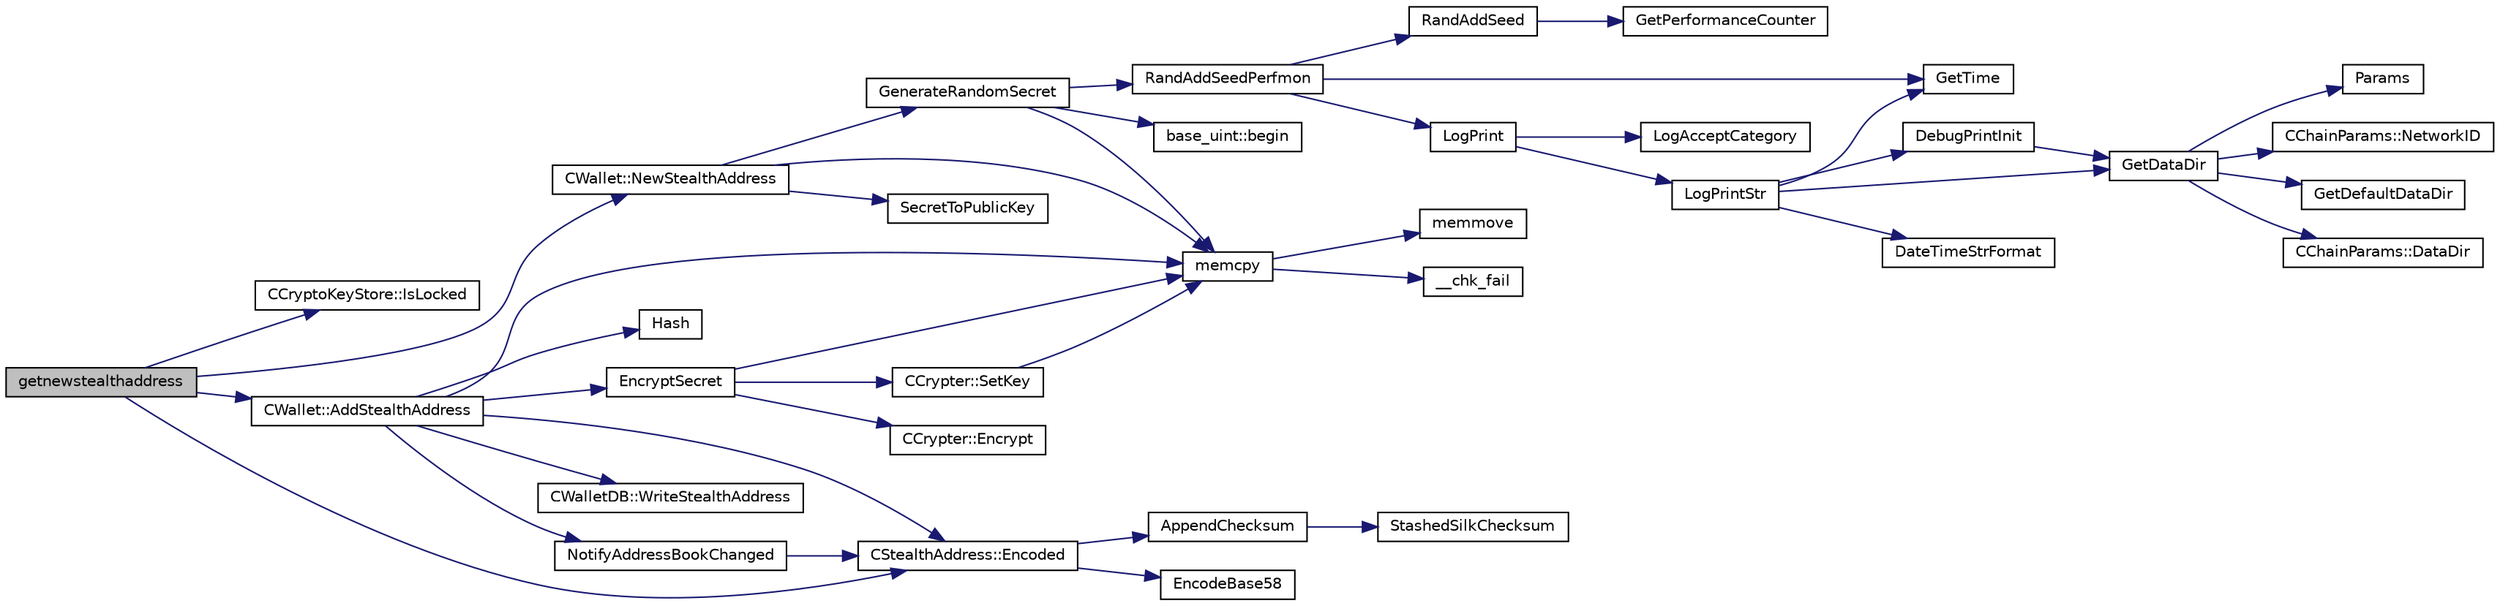 digraph "getnewstealthaddress"
{
  edge [fontname="Helvetica",fontsize="10",labelfontname="Helvetica",labelfontsize="10"];
  node [fontname="Helvetica",fontsize="10",shape=record];
  rankdir="LR";
  Node635 [label="getnewstealthaddress",height=0.2,width=0.4,color="black", fillcolor="grey75", style="filled", fontcolor="black"];
  Node635 -> Node636 [color="midnightblue",fontsize="10",style="solid",fontname="Helvetica"];
  Node636 [label="CCryptoKeyStore::IsLocked",height=0.2,width=0.4,color="black", fillcolor="white", style="filled",URL="$db/dad/class_c_crypto_key_store.html#a52919fa284a3aa10f1b4bd6018b6dbee"];
  Node635 -> Node637 [color="midnightblue",fontsize="10",style="solid",fontname="Helvetica"];
  Node637 [label="CWallet::NewStealthAddress",height=0.2,width=0.4,color="black", fillcolor="white", style="filled",URL="$d2/de5/class_c_wallet.html#ae3bb56ad5d165525e45e4a0c9ad034f2"];
  Node637 -> Node638 [color="midnightblue",fontsize="10",style="solid",fontname="Helvetica"];
  Node638 [label="GenerateRandomSecret",height=0.2,width=0.4,color="black", fillcolor="white", style="filled",URL="$db/d2d/stealth_8cpp.html#ab09bf0ded4faa17a866c79087b0b20a8"];
  Node638 -> Node639 [color="midnightblue",fontsize="10",style="solid",fontname="Helvetica"];
  Node639 [label="RandAddSeedPerfmon",height=0.2,width=0.4,color="black", fillcolor="white", style="filled",URL="$df/d2d/util_8cpp.html#a786af12a87491f8dc24351d93b9833b6"];
  Node639 -> Node640 [color="midnightblue",fontsize="10",style="solid",fontname="Helvetica"];
  Node640 [label="RandAddSeed",height=0.2,width=0.4,color="black", fillcolor="white", style="filled",URL="$df/d2d/util_8cpp.html#ab699fbdf803610a4e2060fd87787f7e0"];
  Node640 -> Node641 [color="midnightblue",fontsize="10",style="solid",fontname="Helvetica"];
  Node641 [label="GetPerformanceCounter",height=0.2,width=0.4,color="black", fillcolor="white", style="filled",URL="$d8/d3c/util_8h.html#acd4d9988b9bb3f31fddf72a34b2bc37f"];
  Node639 -> Node642 [color="midnightblue",fontsize="10",style="solid",fontname="Helvetica"];
  Node642 [label="GetTime",height=0.2,width=0.4,color="black", fillcolor="white", style="filled",URL="$df/d2d/util_8cpp.html#a46fac5fba8ba905b5f9acb364f5d8c6f"];
  Node639 -> Node643 [color="midnightblue",fontsize="10",style="solid",fontname="Helvetica"];
  Node643 [label="LogPrint",height=0.2,width=0.4,color="black", fillcolor="white", style="filled",URL="$d8/d3c/util_8h.html#aab1f837a2366f424bdc996fdf6352171"];
  Node643 -> Node644 [color="midnightblue",fontsize="10",style="solid",fontname="Helvetica"];
  Node644 [label="LogAcceptCategory",height=0.2,width=0.4,color="black", fillcolor="white", style="filled",URL="$d8/d3c/util_8h.html#a343d2a13efe00125f78d25dafb0a8d98"];
  Node643 -> Node645 [color="midnightblue",fontsize="10",style="solid",fontname="Helvetica"];
  Node645 [label="LogPrintStr",height=0.2,width=0.4,color="black", fillcolor="white", style="filled",URL="$d8/d3c/util_8h.html#afd4c3002b2797c0560adddb6af3ca1da"];
  Node645 -> Node646 [color="midnightblue",fontsize="10",style="solid",fontname="Helvetica"];
  Node646 [label="DebugPrintInit",height=0.2,width=0.4,color="black", fillcolor="white", style="filled",URL="$df/d2d/util_8cpp.html#a751ff5f21d880737811136b5e0bcea12"];
  Node646 -> Node647 [color="midnightblue",fontsize="10",style="solid",fontname="Helvetica"];
  Node647 [label="GetDataDir",height=0.2,width=0.4,color="black", fillcolor="white", style="filled",URL="$df/d2d/util_8cpp.html#ab83866a054745d4b30a3948a1b44beba"];
  Node647 -> Node648 [color="midnightblue",fontsize="10",style="solid",fontname="Helvetica"];
  Node648 [label="Params",height=0.2,width=0.4,color="black", fillcolor="white", style="filled",URL="$df/dbf/chainparams_8cpp.html#ace5c5b706d71a324a417dd2db394fd4a",tooltip="Return the currently selected parameters. "];
  Node647 -> Node649 [color="midnightblue",fontsize="10",style="solid",fontname="Helvetica"];
  Node649 [label="CChainParams::NetworkID",height=0.2,width=0.4,color="black", fillcolor="white", style="filled",URL="$d1/d4f/class_c_chain_params.html#a90dc493ec0c0325c98c3ac06eb99862b"];
  Node647 -> Node650 [color="midnightblue",fontsize="10",style="solid",fontname="Helvetica"];
  Node650 [label="GetDefaultDataDir",height=0.2,width=0.4,color="black", fillcolor="white", style="filled",URL="$df/d2d/util_8cpp.html#ab272995de020a3bcbf743be630e485c6"];
  Node647 -> Node651 [color="midnightblue",fontsize="10",style="solid",fontname="Helvetica"];
  Node651 [label="CChainParams::DataDir",height=0.2,width=0.4,color="black", fillcolor="white", style="filled",URL="$d1/d4f/class_c_chain_params.html#a959488b5d8e6fe62857940b831d73a78"];
  Node645 -> Node647 [color="midnightblue",fontsize="10",style="solid",fontname="Helvetica"];
  Node645 -> Node652 [color="midnightblue",fontsize="10",style="solid",fontname="Helvetica"];
  Node652 [label="DateTimeStrFormat",height=0.2,width=0.4,color="black", fillcolor="white", style="filled",URL="$df/d2d/util_8cpp.html#a749bc6776c8ec72d7c5e4dea56aee415"];
  Node645 -> Node642 [color="midnightblue",fontsize="10",style="solid",fontname="Helvetica"];
  Node638 -> Node653 [color="midnightblue",fontsize="10",style="solid",fontname="Helvetica"];
  Node653 [label="base_uint::begin",height=0.2,width=0.4,color="black", fillcolor="white", style="filled",URL="$da/df7/classbase__uint.html#aaa32054bf4e8fbb31d54a75f6065174d"];
  Node638 -> Node654 [color="midnightblue",fontsize="10",style="solid",fontname="Helvetica"];
  Node654 [label="memcpy",height=0.2,width=0.4,color="black", fillcolor="white", style="filled",URL="$d5/d9f/glibc__compat_8cpp.html#a0f46826ab0466591e136db24394923cf"];
  Node654 -> Node655 [color="midnightblue",fontsize="10",style="solid",fontname="Helvetica"];
  Node655 [label="memmove",height=0.2,width=0.4,color="black", fillcolor="white", style="filled",URL="$d5/d9f/glibc__compat_8cpp.html#a9778d49e9029dd75bc53ecbbf9f5e9a1"];
  Node654 -> Node656 [color="midnightblue",fontsize="10",style="solid",fontname="Helvetica"];
  Node656 [label="__chk_fail",height=0.2,width=0.4,color="black", fillcolor="white", style="filled",URL="$d5/d9f/glibc__compat_8cpp.html#a424ac71631da5ada2976630ff67051d1"];
  Node637 -> Node657 [color="midnightblue",fontsize="10",style="solid",fontname="Helvetica"];
  Node657 [label="SecretToPublicKey",height=0.2,width=0.4,color="black", fillcolor="white", style="filled",URL="$db/d2d/stealth_8cpp.html#a002000940ba18203d651e6d83164c0e7"];
  Node637 -> Node654 [color="midnightblue",fontsize="10",style="solid",fontname="Helvetica"];
  Node635 -> Node658 [color="midnightblue",fontsize="10",style="solid",fontname="Helvetica"];
  Node658 [label="CWallet::AddStealthAddress",height=0.2,width=0.4,color="black", fillcolor="white", style="filled",URL="$d2/de5/class_c_wallet.html#a19d6a23e37ff619c741b7dfa9279b973"];
  Node658 -> Node654 [color="midnightblue",fontsize="10",style="solid",fontname="Helvetica"];
  Node658 -> Node659 [color="midnightblue",fontsize="10",style="solid",fontname="Helvetica"];
  Node659 [label="Hash",height=0.2,width=0.4,color="black", fillcolor="white", style="filled",URL="$db/dfb/hash_8h.html#ab3f6c437460137530d86e09c2c102e99"];
  Node658 -> Node660 [color="midnightblue",fontsize="10",style="solid",fontname="Helvetica"];
  Node660 [label="EncryptSecret",height=0.2,width=0.4,color="black", fillcolor="white", style="filled",URL="$d3/d05/crypter_8cpp.html#a4fa4e3134d2b6e4913b9ce6369820697"];
  Node660 -> Node654 [color="midnightblue",fontsize="10",style="solid",fontname="Helvetica"];
  Node660 -> Node661 [color="midnightblue",fontsize="10",style="solid",fontname="Helvetica"];
  Node661 [label="CCrypter::SetKey",height=0.2,width=0.4,color="black", fillcolor="white", style="filled",URL="$d7/d89/class_c_crypter.html#a0d948dd4796e2420e1dd9c1ddbf7974e"];
  Node661 -> Node654 [color="midnightblue",fontsize="10",style="solid",fontname="Helvetica"];
  Node660 -> Node662 [color="midnightblue",fontsize="10",style="solid",fontname="Helvetica"];
  Node662 [label="CCrypter::Encrypt",height=0.2,width=0.4,color="black", fillcolor="white", style="filled",URL="$d7/d89/class_c_crypter.html#a124fcd3021569a660ce2daa3391c8ea4"];
  Node658 -> Node663 [color="midnightblue",fontsize="10",style="solid",fontname="Helvetica"];
  Node663 [label="CStealthAddress::Encoded",height=0.2,width=0.4,color="black", fillcolor="white", style="filled",URL="$d6/d37/class_c_stealth_address.html#a1318c3f56f64354f4c909380ba692c91"];
  Node663 -> Node664 [color="midnightblue",fontsize="10",style="solid",fontname="Helvetica"];
  Node664 [label="AppendChecksum",height=0.2,width=0.4,color="black", fillcolor="white", style="filled",URL="$db/d2d/stealth_8cpp.html#aa4f182dc0efd181cef81ca75ae960533"];
  Node664 -> Node665 [color="midnightblue",fontsize="10",style="solid",fontname="Helvetica"];
  Node665 [label="StashedSilkChecksum",height=0.2,width=0.4,color="black", fillcolor="white", style="filled",URL="$db/d2d/stealth_8cpp.html#abb79a3b98a10b85daf3f3ff35c1cbfa8"];
  Node663 -> Node666 [color="midnightblue",fontsize="10",style="solid",fontname="Helvetica"];
  Node666 [label="EncodeBase58",height=0.2,width=0.4,color="black", fillcolor="white", style="filled",URL="$db/d9c/base58_8cpp.html#a8d6f0e9d5df175b4966dcede31dc90ad",tooltip="Encode a byte sequence as a base58-encoded string. "];
  Node658 -> Node667 [color="midnightblue",fontsize="10",style="solid",fontname="Helvetica"];
  Node667 [label="CWalletDB::WriteStealthAddress",height=0.2,width=0.4,color="black", fillcolor="white", style="filled",URL="$d4/d90/class_c_wallet_d_b.html#a2bce6f7f050d6d14e2c025a7beba2cfc"];
  Node658 -> Node668 [color="midnightblue",fontsize="10",style="solid",fontname="Helvetica"];
  Node668 [label="NotifyAddressBookChanged",height=0.2,width=0.4,color="black", fillcolor="white", style="filled",URL="$d8/d9b/walletmodel_8cpp.html#ab4e3d5ba1daba2e9a4cdd0d20bf25833"];
  Node668 -> Node663 [color="midnightblue",fontsize="10",style="solid",fontname="Helvetica"];
  Node635 -> Node663 [color="midnightblue",fontsize="10",style="solid",fontname="Helvetica"];
}
